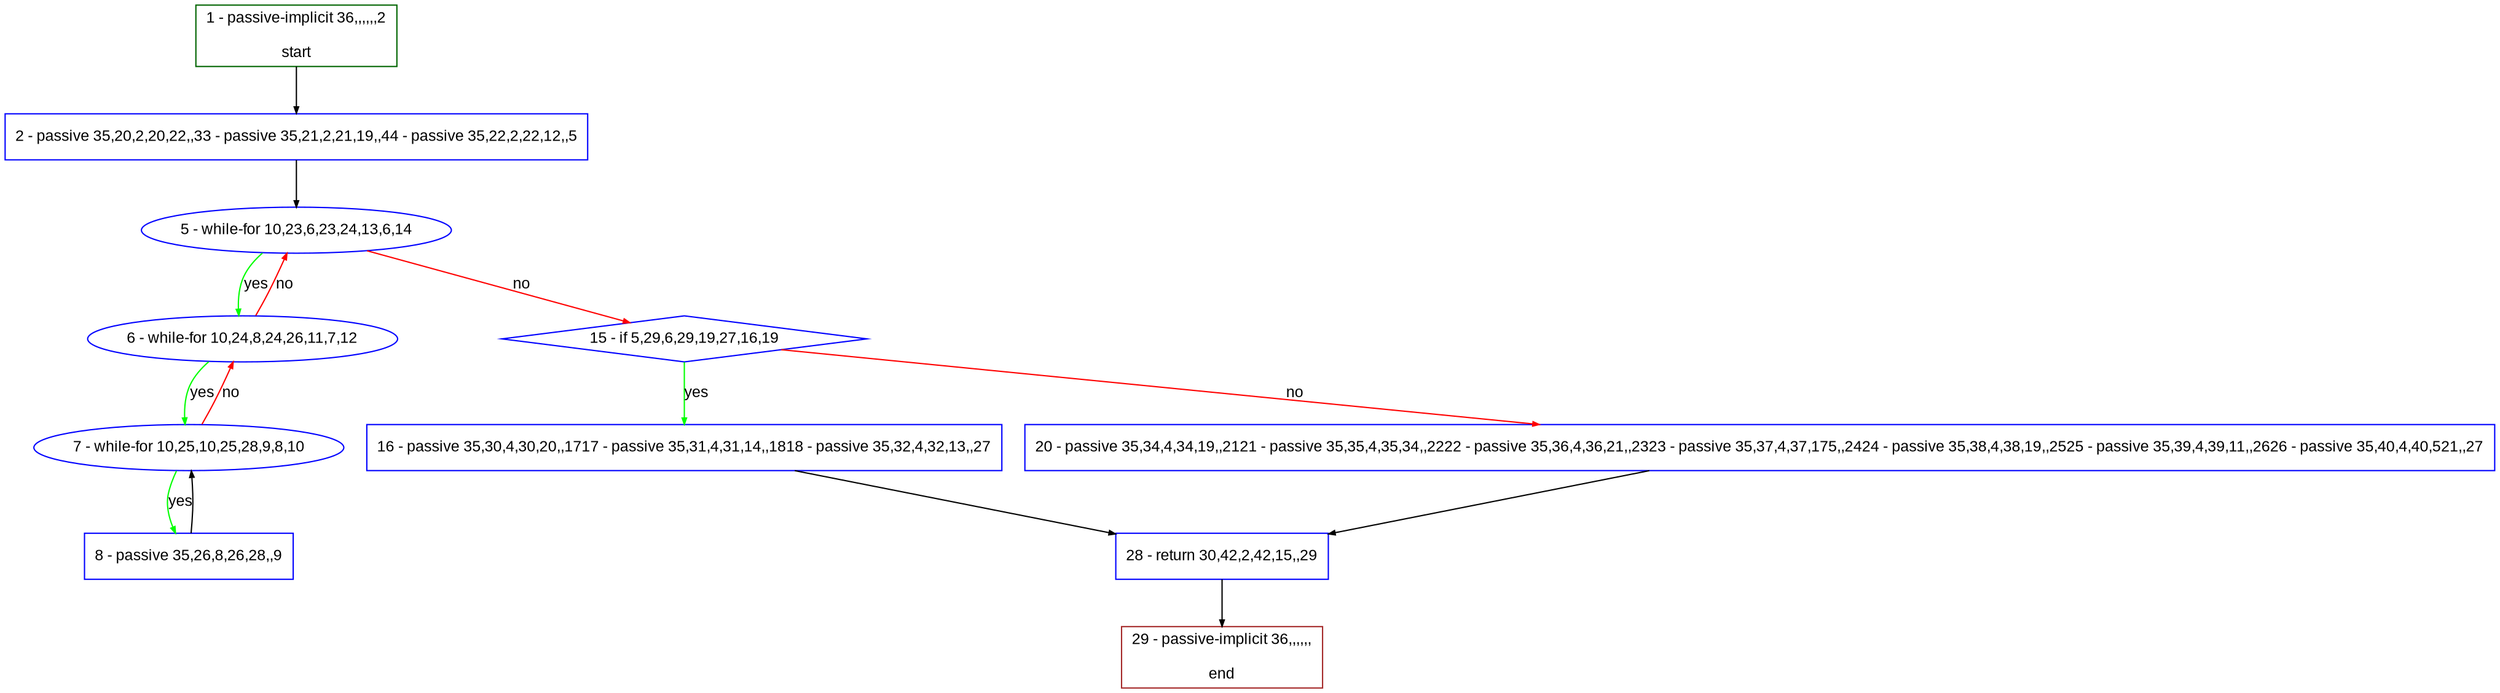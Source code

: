 digraph "" {
  graph [pack="true", label="", fontsize="12", packmode="clust", fontname="Arial", fillcolor="#FFFFCC", bgcolor="white", style="rounded,filled", compound="true"];
  node [node_initialized="no", label="", color="grey", fontsize="12", fillcolor="white", fontname="Arial", style="filled", shape="rectangle", compound="true", fixedsize="false"];
  edge [fontcolor="black", arrowhead="normal", arrowtail="none", arrowsize="0.5", ltail="", label="", color="black", fontsize="12", lhead="", fontname="Arial", dir="forward", compound="true"];
  __N1 [label="2 - passive 35,20,2,20,22,,33 - passive 35,21,2,21,19,,44 - passive 35,22,2,22,12,,5", color="#0000ff", fillcolor="#ffffff", style="filled", shape="box"];
  __N2 [label="1 - passive-implicit 36,,,,,,2\n\nstart", color="#006400", fillcolor="#ffffff", style="filled", shape="box"];
  __N3 [label="5 - while-for 10,23,6,23,24,13,6,14", color="#0000ff", fillcolor="#ffffff", style="filled", shape="oval"];
  __N4 [label="6 - while-for 10,24,8,24,26,11,7,12", color="#0000ff", fillcolor="#ffffff", style="filled", shape="oval"];
  __N5 [label="15 - if 5,29,6,29,19,27,16,19", color="#0000ff", fillcolor="#ffffff", style="filled", shape="diamond"];
  __N6 [label="7 - while-for 10,25,10,25,28,9,8,10", color="#0000ff", fillcolor="#ffffff", style="filled", shape="oval"];
  __N7 [label="8 - passive 35,26,8,26,28,,9", color="#0000ff", fillcolor="#ffffff", style="filled", shape="box"];
  __N8 [label="16 - passive 35,30,4,30,20,,1717 - passive 35,31,4,31,14,,1818 - passive 35,32,4,32,13,,27", color="#0000ff", fillcolor="#ffffff", style="filled", shape="box"];
  __N9 [label="20 - passive 35,34,4,34,19,,2121 - passive 35,35,4,35,34,,2222 - passive 35,36,4,36,21,,2323 - passive 35,37,4,37,175,,2424 - passive 35,38,4,38,19,,2525 - passive 35,39,4,39,11,,2626 - passive 35,40,4,40,521,,27", color="#0000ff", fillcolor="#ffffff", style="filled", shape="box"];
  __N10 [label="28 - return 30,42,2,42,15,,29", color="#0000ff", fillcolor="#ffffff", style="filled", shape="box"];
  __N11 [label="29 - passive-implicit 36,,,,,,\n\nend", color="#a52a2a", fillcolor="#ffffff", style="filled", shape="box"];
  __N2 -> __N1 [arrowhead="normal", arrowtail="none", color="#000000", label="", dir="forward"];
  __N1 -> __N3 [arrowhead="normal", arrowtail="none", color="#000000", label="", dir="forward"];
  __N3 -> __N4 [arrowhead="normal", arrowtail="none", color="#00ff00", label="yes", dir="forward"];
  __N4 -> __N3 [arrowhead="normal", arrowtail="none", color="#ff0000", label="no", dir="forward"];
  __N3 -> __N5 [arrowhead="normal", arrowtail="none", color="#ff0000", label="no", dir="forward"];
  __N4 -> __N6 [arrowhead="normal", arrowtail="none", color="#00ff00", label="yes", dir="forward"];
  __N6 -> __N4 [arrowhead="normal", arrowtail="none", color="#ff0000", label="no", dir="forward"];
  __N6 -> __N7 [arrowhead="normal", arrowtail="none", color="#00ff00", label="yes", dir="forward"];
  __N7 -> __N6 [arrowhead="normal", arrowtail="none", color="#000000", label="", dir="forward"];
  __N5 -> __N8 [arrowhead="normal", arrowtail="none", color="#00ff00", label="yes", dir="forward"];
  __N5 -> __N9 [arrowhead="normal", arrowtail="none", color="#ff0000", label="no", dir="forward"];
  __N8 -> __N10 [arrowhead="normal", arrowtail="none", color="#000000", label="", dir="forward"];
  __N9 -> __N10 [arrowhead="normal", arrowtail="none", color="#000000", label="", dir="forward"];
  __N10 -> __N11 [arrowhead="normal", arrowtail="none", color="#000000", label="", dir="forward"];
}
